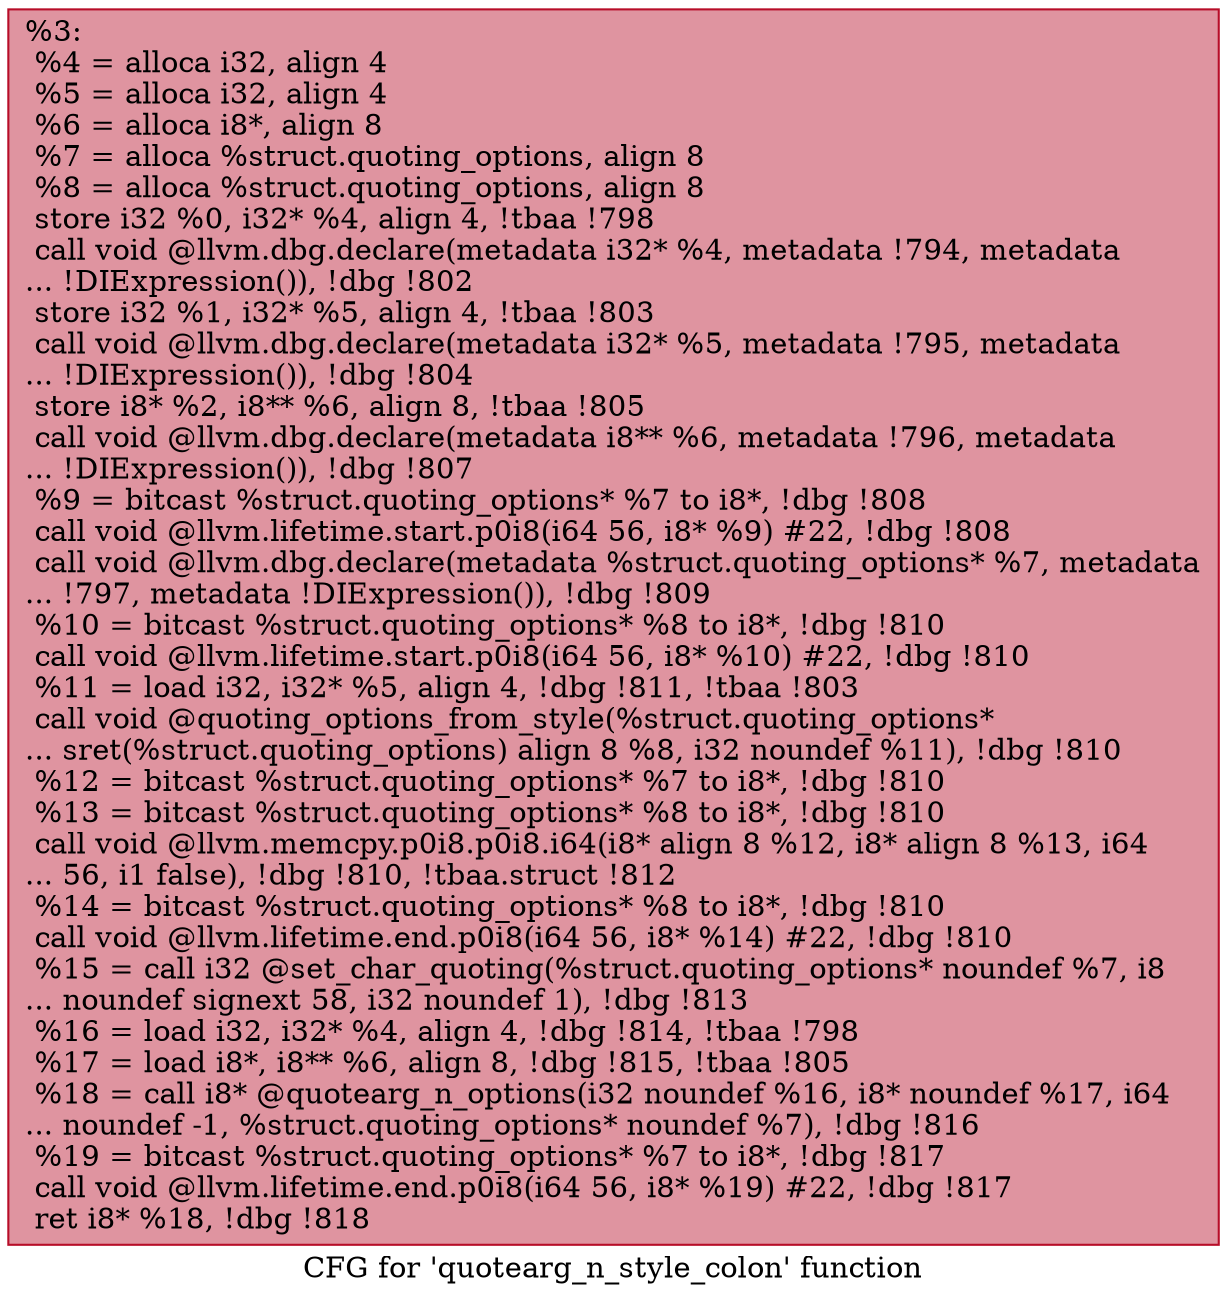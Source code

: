 digraph "CFG for 'quotearg_n_style_colon' function" {
	label="CFG for 'quotearg_n_style_colon' function";

	Node0xf6a840 [shape=record,color="#b70d28ff", style=filled, fillcolor="#b70d2870",label="{%3:\l  %4 = alloca i32, align 4\l  %5 = alloca i32, align 4\l  %6 = alloca i8*, align 8\l  %7 = alloca %struct.quoting_options, align 8\l  %8 = alloca %struct.quoting_options, align 8\l  store i32 %0, i32* %4, align 4, !tbaa !798\l  call void @llvm.dbg.declare(metadata i32* %4, metadata !794, metadata\l... !DIExpression()), !dbg !802\l  store i32 %1, i32* %5, align 4, !tbaa !803\l  call void @llvm.dbg.declare(metadata i32* %5, metadata !795, metadata\l... !DIExpression()), !dbg !804\l  store i8* %2, i8** %6, align 8, !tbaa !805\l  call void @llvm.dbg.declare(metadata i8** %6, metadata !796, metadata\l... !DIExpression()), !dbg !807\l  %9 = bitcast %struct.quoting_options* %7 to i8*, !dbg !808\l  call void @llvm.lifetime.start.p0i8(i64 56, i8* %9) #22, !dbg !808\l  call void @llvm.dbg.declare(metadata %struct.quoting_options* %7, metadata\l... !797, metadata !DIExpression()), !dbg !809\l  %10 = bitcast %struct.quoting_options* %8 to i8*, !dbg !810\l  call void @llvm.lifetime.start.p0i8(i64 56, i8* %10) #22, !dbg !810\l  %11 = load i32, i32* %5, align 4, !dbg !811, !tbaa !803\l  call void @quoting_options_from_style(%struct.quoting_options*\l... sret(%struct.quoting_options) align 8 %8, i32 noundef %11), !dbg !810\l  %12 = bitcast %struct.quoting_options* %7 to i8*, !dbg !810\l  %13 = bitcast %struct.quoting_options* %8 to i8*, !dbg !810\l  call void @llvm.memcpy.p0i8.p0i8.i64(i8* align 8 %12, i8* align 8 %13, i64\l... 56, i1 false), !dbg !810, !tbaa.struct !812\l  %14 = bitcast %struct.quoting_options* %8 to i8*, !dbg !810\l  call void @llvm.lifetime.end.p0i8(i64 56, i8* %14) #22, !dbg !810\l  %15 = call i32 @set_char_quoting(%struct.quoting_options* noundef %7, i8\l... noundef signext 58, i32 noundef 1), !dbg !813\l  %16 = load i32, i32* %4, align 4, !dbg !814, !tbaa !798\l  %17 = load i8*, i8** %6, align 8, !dbg !815, !tbaa !805\l  %18 = call i8* @quotearg_n_options(i32 noundef %16, i8* noundef %17, i64\l... noundef -1, %struct.quoting_options* noundef %7), !dbg !816\l  %19 = bitcast %struct.quoting_options* %7 to i8*, !dbg !817\l  call void @llvm.lifetime.end.p0i8(i64 56, i8* %19) #22, !dbg !817\l  ret i8* %18, !dbg !818\l}"];
}
